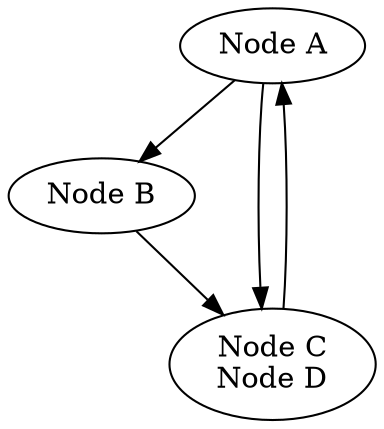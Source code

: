 digraph G {
A [label="Node A"];
B [label="Node B"];
A -> B;
C_D [label="Node C\nNode D"];
C_D -> A;
A -> C_D;
B -> C_D;
}
